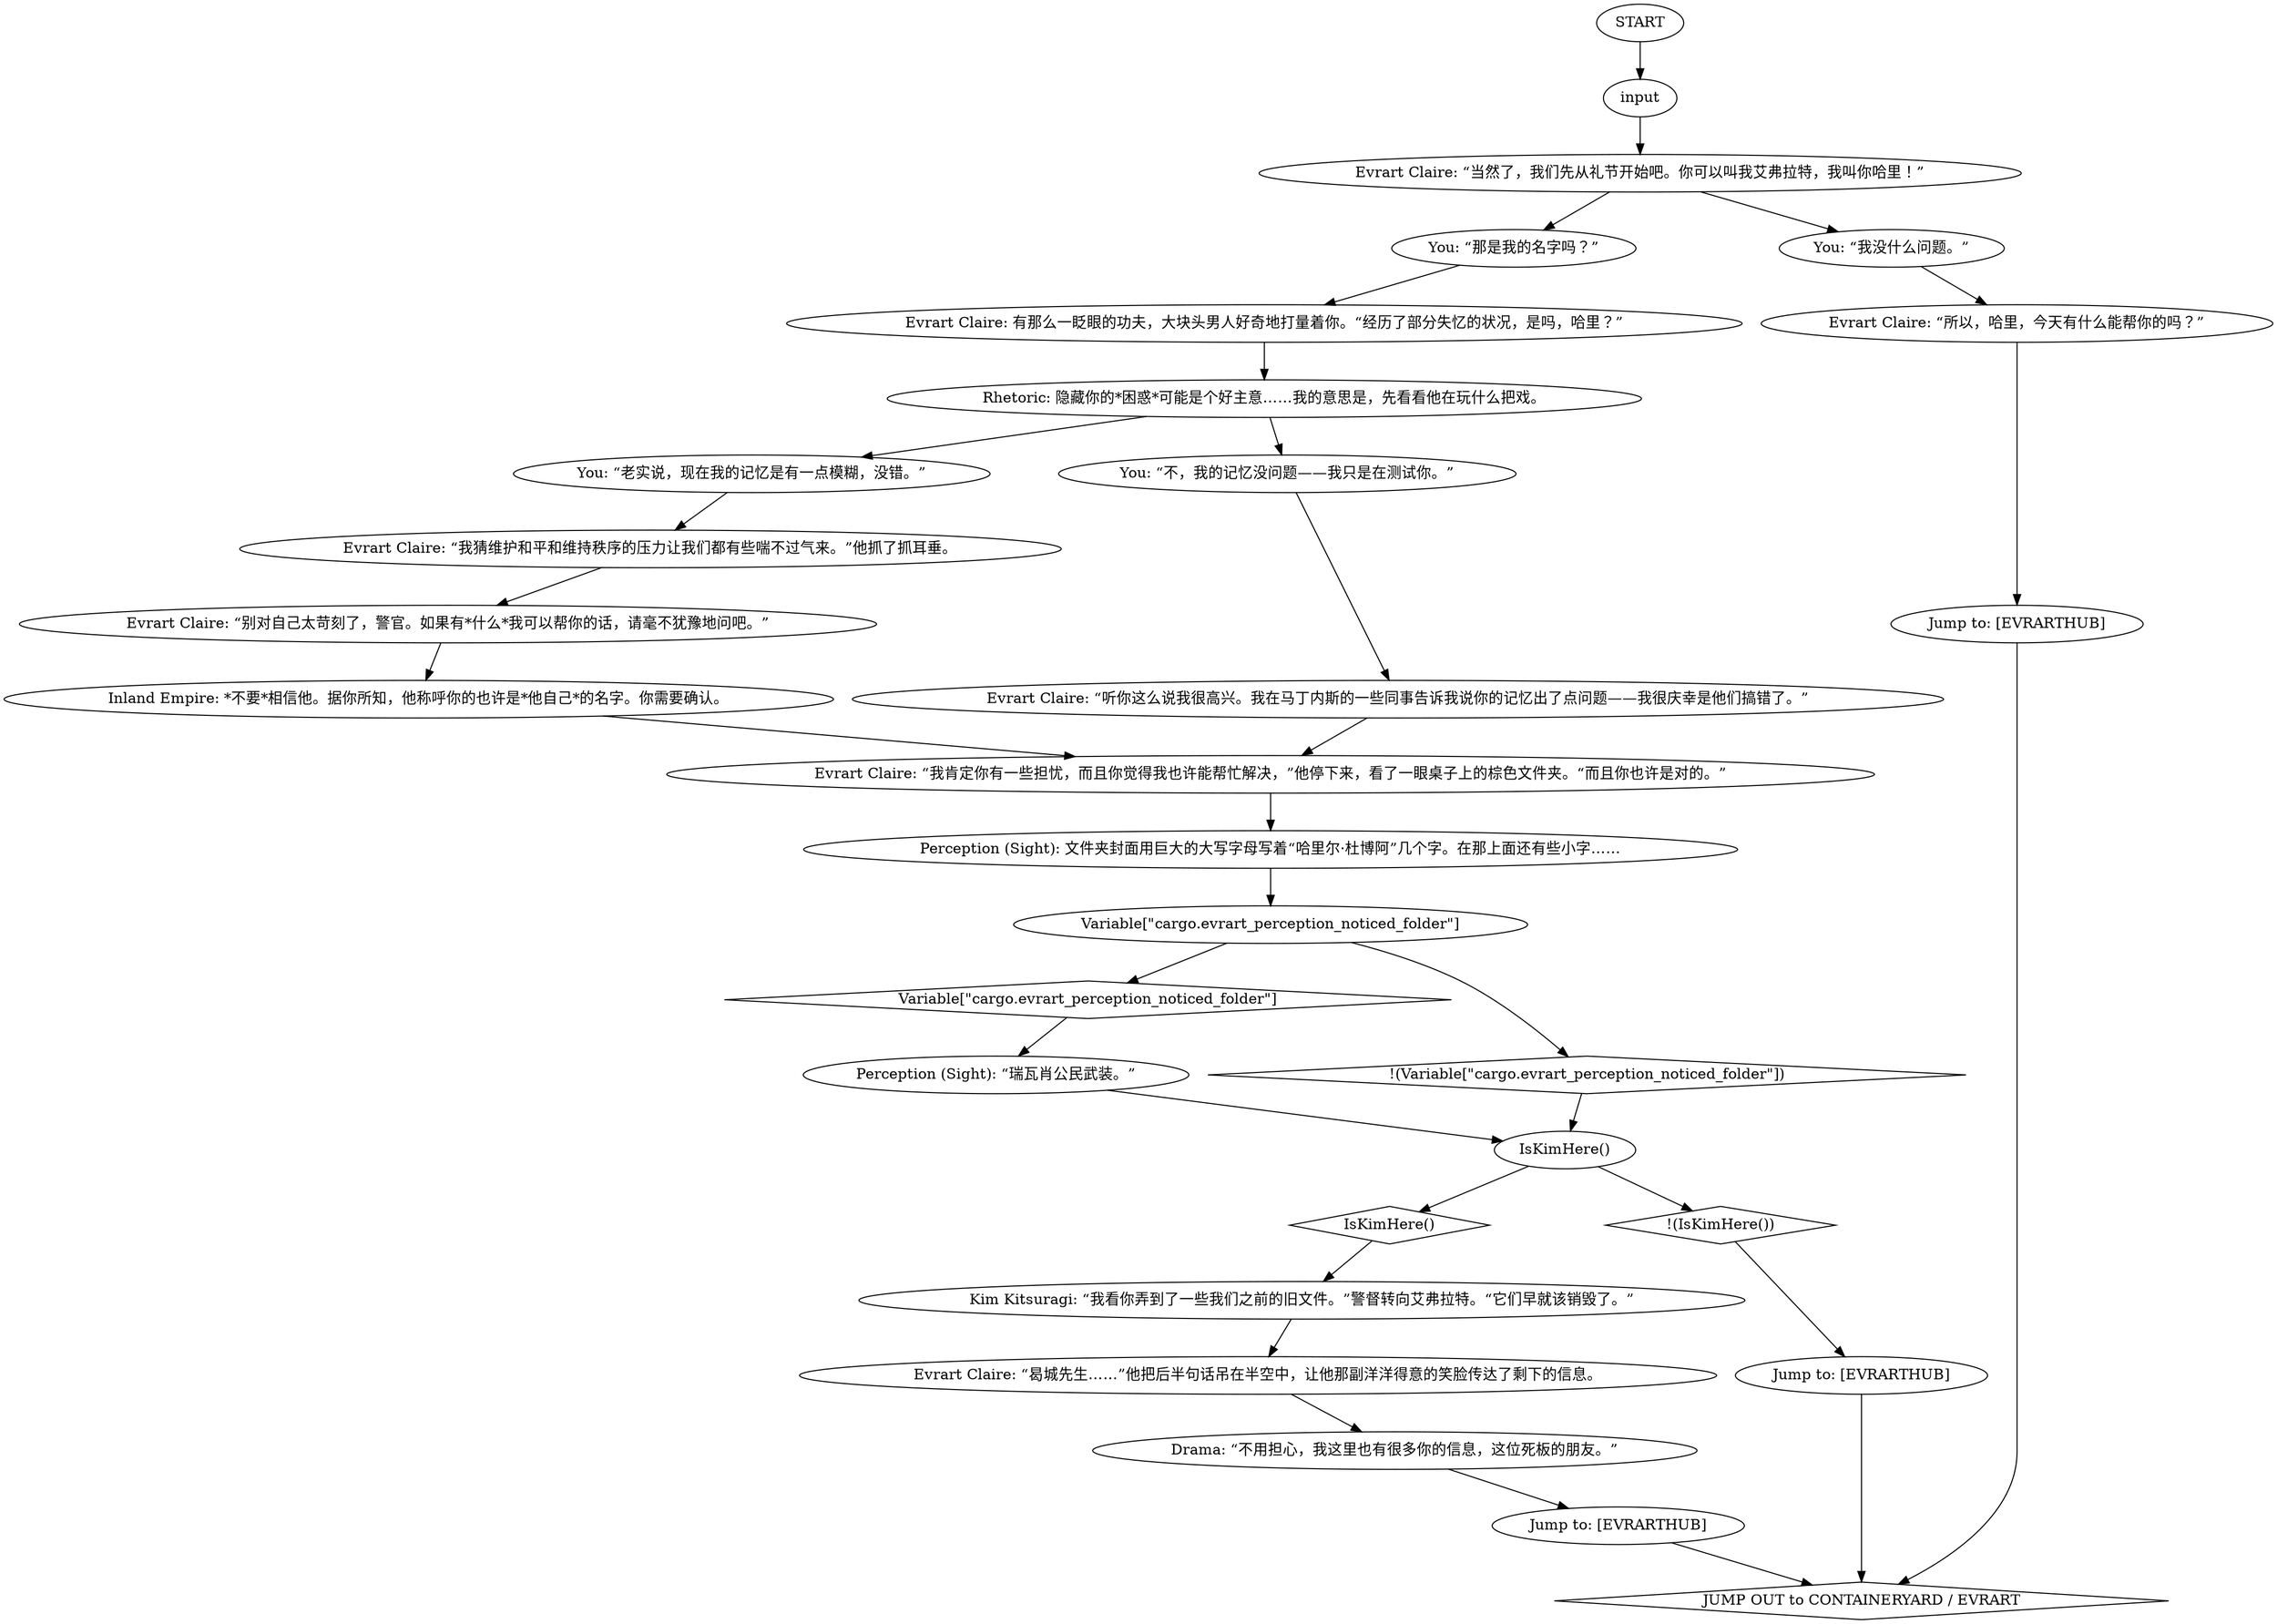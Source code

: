 # CONTAINERYARD / EVRART MR DU BOIS
# "You called, me *Mr. Du Bois*, why?"
# ==================================================
digraph G {
	  0 [label="START"];
	  1 [label="input"];
	  2 [label="Evrart Claire: “别对自己太苛刻了，警官。如果有*什么*我可以帮你的话，请毫不犹豫地问吧。”"];
	  3 [label="Perception (Sight): 文件夹封面用巨大的大写字母写着“哈里尔·杜博阿”几个字。在那上面还有些小字……"];
	  4 [label="Inland Empire: *不要*相信他。据你所知，他称呼你的也许是*他自己*的名字。你需要确认。"];
	  5 [label="Evrart Claire: “曷城先生……”他把后半句话吊在半空中，让他那副洋洋得意的笑脸传达了剩下的信息。"];
	  6 [label="Evrart Claire: “我猜维护和平和维持秩序的压力让我们都有些喘不过气来。”他抓了抓耳垂。"];
	  7 [label="Jump to: [EVRARTHUB]"];
	  8 [label="Rhetoric: 隐藏你的*困惑*可能是个好主意……我的意思是，先看看他在玩什么把戏。"];
	  9 [label="Evrart Claire: “当然了，我们先从礼节开始吧。你可以叫我艾弗拉特，我叫你哈里！”"];
	  10 [label="Evrart Claire: “所以，哈里，今天有什么能帮你的吗？”"];
	  11 [label="Jump to: [EVRARTHUB]"];
	  13 [label="You: “老实说，现在我的记忆是有一点模糊，没错。”"];
	  14 [label="You: “那是我的名字吗？”"];
	  15 [label="Evrart Claire: “听你这么说我很高兴。我在马丁内斯的一些同事告诉我说你的记忆出了点问题——我很庆幸是他们搞错了。”"];
	  16 [label="IsKimHere()"];
	  17 [label="IsKimHere()", shape=diamond];
	  18 [label="!(IsKimHere())", shape=diamond];
	  19 [label="You: “我没什么问题。”"];
	  20 [label="Perception (Sight): “瑞瓦肖公民武装。”"];
	  21 [label="Evrart Claire: “我肯定你有一些担忧，而且你觉得我也许能帮忙解决，”他停下来，看了一眼桌子上的棕色文件夹。“而且你也许是对的。”"];
	  22 [label="You: “不，我的记忆没问题——我只是在测试你。”"];
	  23 [label="Kim Kitsuragi: “我看你弄到了一些我们之前的旧文件。”警督转向艾弗拉特。“它们早就该销毁了。”"];
	  24 [label="Drama: “不用担心，我这里也有很多你的信息，这位死板的朋友。”"];
	  25 [label="Evrart Claire: 有那么一眨眼的功夫，大块头男人好奇地打量着你。“经历了部分失忆的状况，是吗，哈里？”"];
	  26 [label="Variable[\"cargo.evrart_perception_noticed_folder\"]"];
	  27 [label="Variable[\"cargo.evrart_perception_noticed_folder\"]", shape=diamond];
	  28 [label="!(Variable[\"cargo.evrart_perception_noticed_folder\"])", shape=diamond];
	  29 [label="Jump to: [EVRARTHUB]"];
	  6050606 [label="JUMP OUT to CONTAINERYARD / EVRART", shape=diamond];
	  0 -> 1
	  1 -> 9
	  2 -> 4
	  3 -> 26
	  4 -> 21
	  5 -> 24
	  6 -> 2
	  7 -> 6050606
	  8 -> 13
	  8 -> 22
	  9 -> 19
	  9 -> 14
	  10 -> 7
	  11 -> 6050606
	  13 -> 6
	  14 -> 25
	  15 -> 21
	  16 -> 17
	  16 -> 18
	  17 -> 23
	  18 -> 29
	  19 -> 10
	  20 -> 16
	  21 -> 3
	  22 -> 15
	  23 -> 5
	  24 -> 11
	  25 -> 8
	  26 -> 27
	  26 -> 28
	  27 -> 20
	  28 -> 16
	  29 -> 6050606
}


